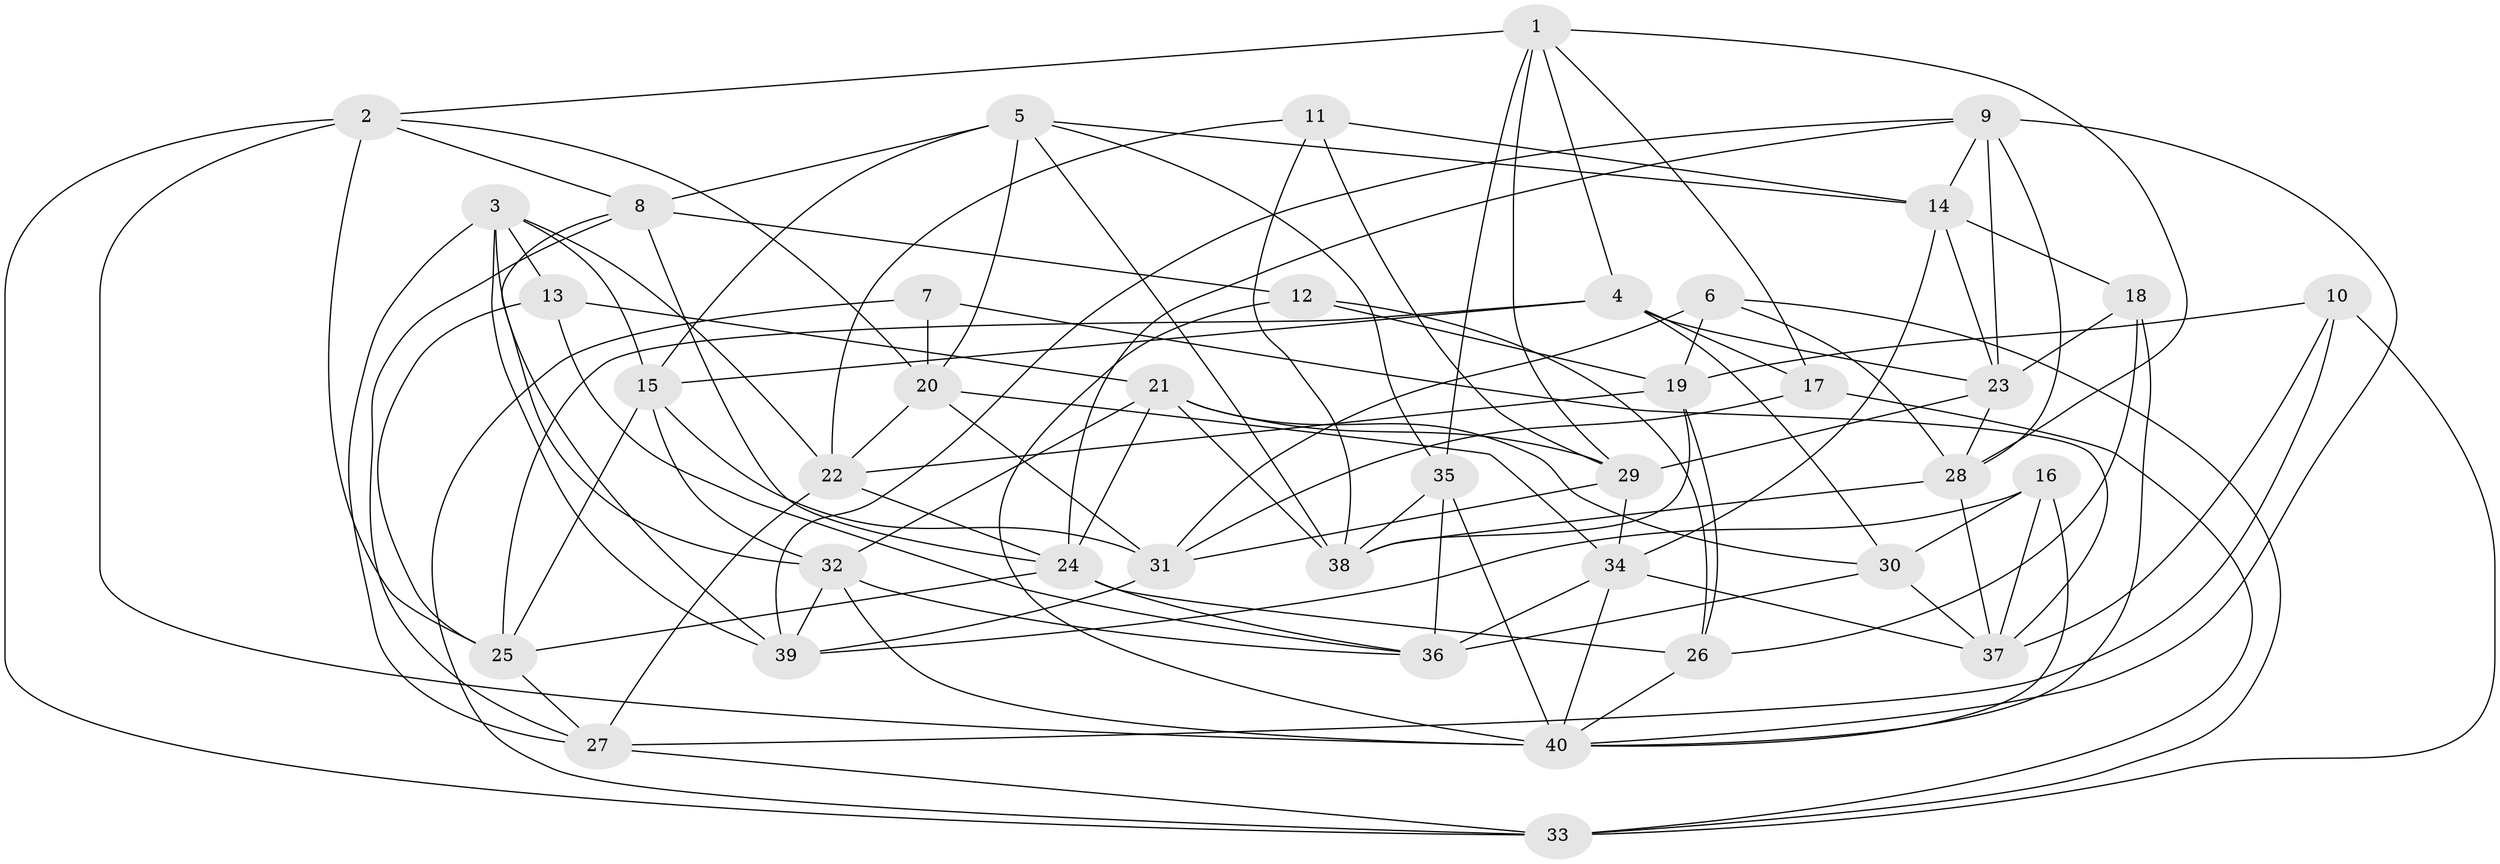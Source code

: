 // original degree distribution, {4: 1.0}
// Generated by graph-tools (version 1.1) at 2025/50/03/09/25 03:50:57]
// undirected, 40 vertices, 111 edges
graph export_dot {
graph [start="1"]
  node [color=gray90,style=filled];
  1;
  2;
  3;
  4;
  5;
  6;
  7;
  8;
  9;
  10;
  11;
  12;
  13;
  14;
  15;
  16;
  17;
  18;
  19;
  20;
  21;
  22;
  23;
  24;
  25;
  26;
  27;
  28;
  29;
  30;
  31;
  32;
  33;
  34;
  35;
  36;
  37;
  38;
  39;
  40;
  1 -- 2 [weight=1.0];
  1 -- 4 [weight=1.0];
  1 -- 17 [weight=1.0];
  1 -- 28 [weight=1.0];
  1 -- 29 [weight=1.0];
  1 -- 35 [weight=1.0];
  2 -- 8 [weight=1.0];
  2 -- 20 [weight=1.0];
  2 -- 25 [weight=1.0];
  2 -- 33 [weight=1.0];
  2 -- 40 [weight=1.0];
  3 -- 13 [weight=1.0];
  3 -- 15 [weight=1.0];
  3 -- 22 [weight=1.0];
  3 -- 27 [weight=1.0];
  3 -- 32 [weight=1.0];
  3 -- 39 [weight=1.0];
  4 -- 15 [weight=1.0];
  4 -- 17 [weight=1.0];
  4 -- 23 [weight=1.0];
  4 -- 25 [weight=1.0];
  4 -- 30 [weight=1.0];
  5 -- 8 [weight=1.0];
  5 -- 14 [weight=1.0];
  5 -- 15 [weight=1.0];
  5 -- 20 [weight=1.0];
  5 -- 35 [weight=1.0];
  5 -- 38 [weight=1.0];
  6 -- 19 [weight=1.0];
  6 -- 28 [weight=1.0];
  6 -- 31 [weight=1.0];
  6 -- 33 [weight=1.0];
  7 -- 20 [weight=1.0];
  7 -- 33 [weight=1.0];
  7 -- 37 [weight=2.0];
  8 -- 12 [weight=1.0];
  8 -- 24 [weight=1.0];
  8 -- 27 [weight=1.0];
  8 -- 39 [weight=1.0];
  9 -- 14 [weight=1.0];
  9 -- 23 [weight=1.0];
  9 -- 24 [weight=1.0];
  9 -- 28 [weight=1.0];
  9 -- 39 [weight=1.0];
  9 -- 40 [weight=1.0];
  10 -- 19 [weight=1.0];
  10 -- 27 [weight=1.0];
  10 -- 33 [weight=1.0];
  10 -- 37 [weight=1.0];
  11 -- 14 [weight=1.0];
  11 -- 22 [weight=1.0];
  11 -- 29 [weight=1.0];
  11 -- 38 [weight=1.0];
  12 -- 19 [weight=1.0];
  12 -- 26 [weight=1.0];
  12 -- 40 [weight=1.0];
  13 -- 21 [weight=1.0];
  13 -- 25 [weight=1.0];
  13 -- 36 [weight=1.0];
  14 -- 18 [weight=1.0];
  14 -- 23 [weight=1.0];
  14 -- 34 [weight=1.0];
  15 -- 25 [weight=1.0];
  15 -- 31 [weight=1.0];
  15 -- 32 [weight=1.0];
  16 -- 30 [weight=1.0];
  16 -- 37 [weight=1.0];
  16 -- 39 [weight=1.0];
  16 -- 40 [weight=1.0];
  17 -- 31 [weight=1.0];
  17 -- 33 [weight=1.0];
  18 -- 23 [weight=1.0];
  18 -- 26 [weight=1.0];
  18 -- 40 [weight=1.0];
  19 -- 22 [weight=1.0];
  19 -- 26 [weight=1.0];
  19 -- 38 [weight=1.0];
  20 -- 22 [weight=1.0];
  20 -- 31 [weight=1.0];
  20 -- 34 [weight=1.0];
  21 -- 24 [weight=1.0];
  21 -- 29 [weight=1.0];
  21 -- 30 [weight=1.0];
  21 -- 32 [weight=1.0];
  21 -- 38 [weight=1.0];
  22 -- 24 [weight=1.0];
  22 -- 27 [weight=1.0];
  23 -- 28 [weight=1.0];
  23 -- 29 [weight=1.0];
  24 -- 25 [weight=1.0];
  24 -- 26 [weight=2.0];
  24 -- 36 [weight=1.0];
  25 -- 27 [weight=1.0];
  26 -- 40 [weight=1.0];
  27 -- 33 [weight=1.0];
  28 -- 37 [weight=1.0];
  28 -- 38 [weight=1.0];
  29 -- 31 [weight=1.0];
  29 -- 34 [weight=1.0];
  30 -- 36 [weight=1.0];
  30 -- 37 [weight=2.0];
  31 -- 39 [weight=1.0];
  32 -- 36 [weight=1.0];
  32 -- 39 [weight=1.0];
  32 -- 40 [weight=1.0];
  34 -- 36 [weight=1.0];
  34 -- 37 [weight=1.0];
  34 -- 40 [weight=1.0];
  35 -- 36 [weight=1.0];
  35 -- 38 [weight=1.0];
  35 -- 40 [weight=2.0];
}
